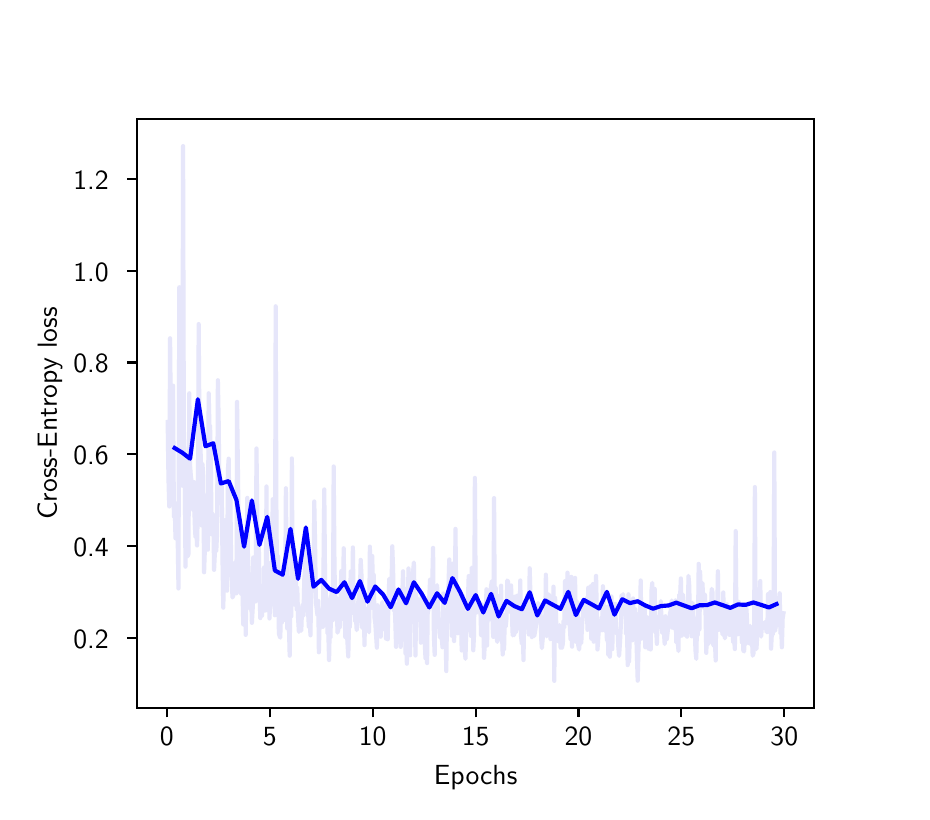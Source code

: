 \begingroup%
\makeatletter%
\begin{pgfpicture}%
\pgfpathrectangle{\pgfpointorigin}{\pgfqpoint{4.37in}{3.82in}}%
\pgfusepath{use as bounding box, clip}%
\begin{pgfscope}%
\pgfsetbuttcap%
\pgfsetmiterjoin%
\definecolor{currentfill}{rgb}{1.0,1.0,1.0}%
\pgfsetfillcolor{currentfill}%
\pgfsetlinewidth{0.0pt}%
\definecolor{currentstroke}{rgb}{1.0,1.0,1.0}%
\pgfsetstrokecolor{currentstroke}%
\pgfsetdash{}{0pt}%
\pgfpathmoveto{\pgfqpoint{0.0in}{0.0in}}%
\pgfpathlineto{\pgfqpoint{4.37in}{0.0in}}%
\pgfpathlineto{\pgfqpoint{4.37in}{3.82in}}%
\pgfpathlineto{\pgfqpoint{0.0in}{3.82in}}%
\pgfpathclose%
\pgfusepath{fill}%
\end{pgfscope}%
\begin{pgfscope}%
\pgfsetbuttcap%
\pgfsetmiterjoin%
\definecolor{currentfill}{rgb}{1.0,1.0,1.0}%
\pgfsetfillcolor{currentfill}%
\pgfsetlinewidth{0.0pt}%
\definecolor{currentstroke}{rgb}{0.0,0.0,0.0}%
\pgfsetstrokecolor{currentstroke}%
\pgfsetstrokeopacity{0.0}%
\pgfsetdash{}{0pt}%
\pgfpathmoveto{\pgfqpoint{0.546in}{0.42in}}%
\pgfpathlineto{\pgfqpoint{3.933in}{0.42in}}%
\pgfpathlineto{\pgfqpoint{3.933in}{3.362in}}%
\pgfpathlineto{\pgfqpoint{0.546in}{3.362in}}%
\pgfpathclose%
\pgfusepath{fill}%
\end{pgfscope}%
\begin{pgfscope}%
\pgfsetbuttcap%
\pgfsetroundjoin%
\definecolor{currentfill}{rgb}{0.0,0.0,0.0}%
\pgfsetfillcolor{currentfill}%
\pgfsetlinewidth{0.803pt}%
\definecolor{currentstroke}{rgb}{0.0,0.0,0.0}%
\pgfsetstrokecolor{currentstroke}%
\pgfsetdash{}{0pt}%
\pgfsys@defobject{currentmarker}{\pgfqpoint{0.0in}{-0.049in}}{\pgfqpoint{0.0in}{0.0in}}{%
\pgfpathmoveto{\pgfqpoint{0.0in}{0.0in}}%
\pgfpathlineto{\pgfqpoint{0.0in}{-0.049in}}%
\pgfusepath{stroke,fill}%
}%
\begin{pgfscope}%
\pgfsys@transformshift{0.696in}{0.42in}%
\pgfsys@useobject{currentmarker}{}%
\end{pgfscope}%
\end{pgfscope}%
\begin{pgfscope}%
\pgftext[x=0.696in,y=0.323in,,top]{\sffamily\fontsize{10.0}{12.0}\selectfont 0}%
\end{pgfscope}%
\begin{pgfscope}%
\pgfsetbuttcap%
\pgfsetroundjoin%
\definecolor{currentfill}{rgb}{0.0,0.0,0.0}%
\pgfsetfillcolor{currentfill}%
\pgfsetlinewidth{0.803pt}%
\definecolor{currentstroke}{rgb}{0.0,0.0,0.0}%
\pgfsetstrokecolor{currentstroke}%
\pgfsetdash{}{0pt}%
\pgfsys@defobject{currentmarker}{\pgfqpoint{0.0in}{-0.049in}}{\pgfqpoint{0.0in}{0.0in}}{%
\pgfpathmoveto{\pgfqpoint{0.0in}{0.0in}}%
\pgfpathlineto{\pgfqpoint{0.0in}{-0.049in}}%
\pgfusepath{stroke,fill}%
}%
\begin{pgfscope}%
\pgfsys@transformshift{1.211in}{0.42in}%
\pgfsys@useobject{currentmarker}{}%
\end{pgfscope}%
\end{pgfscope}%
\begin{pgfscope}%
\pgftext[x=1.211in,y=0.323in,,top]{\sffamily\fontsize{10.0}{12.0}\selectfont 5}%
\end{pgfscope}%
\begin{pgfscope}%
\pgfsetbuttcap%
\pgfsetroundjoin%
\definecolor{currentfill}{rgb}{0.0,0.0,0.0}%
\pgfsetfillcolor{currentfill}%
\pgfsetlinewidth{0.803pt}%
\definecolor{currentstroke}{rgb}{0.0,0.0,0.0}%
\pgfsetstrokecolor{currentstroke}%
\pgfsetdash{}{0pt}%
\pgfsys@defobject{currentmarker}{\pgfqpoint{0.0in}{-0.049in}}{\pgfqpoint{0.0in}{0.0in}}{%
\pgfpathmoveto{\pgfqpoint{0.0in}{0.0in}}%
\pgfpathlineto{\pgfqpoint{0.0in}{-0.049in}}%
\pgfusepath{stroke,fill}%
}%
\begin{pgfscope}%
\pgfsys@transformshift{1.725in}{0.42in}%
\pgfsys@useobject{currentmarker}{}%
\end{pgfscope}%
\end{pgfscope}%
\begin{pgfscope}%
\pgftext[x=1.725in,y=0.323in,,top]{\sffamily\fontsize{10.0}{12.0}\selectfont 10}%
\end{pgfscope}%
\begin{pgfscope}%
\pgfsetbuttcap%
\pgfsetroundjoin%
\definecolor{currentfill}{rgb}{0.0,0.0,0.0}%
\pgfsetfillcolor{currentfill}%
\pgfsetlinewidth{0.803pt}%
\definecolor{currentstroke}{rgb}{0.0,0.0,0.0}%
\pgfsetstrokecolor{currentstroke}%
\pgfsetdash{}{0pt}%
\pgfsys@defobject{currentmarker}{\pgfqpoint{0.0in}{-0.049in}}{\pgfqpoint{0.0in}{0.0in}}{%
\pgfpathmoveto{\pgfqpoint{0.0in}{0.0in}}%
\pgfpathlineto{\pgfqpoint{0.0in}{-0.049in}}%
\pgfusepath{stroke,fill}%
}%
\begin{pgfscope}%
\pgfsys@transformshift{2.24in}{0.42in}%
\pgfsys@useobject{currentmarker}{}%
\end{pgfscope}%
\end{pgfscope}%
\begin{pgfscope}%
\pgftext[x=2.24in,y=0.323in,,top]{\sffamily\fontsize{10.0}{12.0}\selectfont 15}%
\end{pgfscope}%
\begin{pgfscope}%
\pgfsetbuttcap%
\pgfsetroundjoin%
\definecolor{currentfill}{rgb}{0.0,0.0,0.0}%
\pgfsetfillcolor{currentfill}%
\pgfsetlinewidth{0.803pt}%
\definecolor{currentstroke}{rgb}{0.0,0.0,0.0}%
\pgfsetstrokecolor{currentstroke}%
\pgfsetdash{}{0pt}%
\pgfsys@defobject{currentmarker}{\pgfqpoint{0.0in}{-0.049in}}{\pgfqpoint{0.0in}{0.0in}}{%
\pgfpathmoveto{\pgfqpoint{0.0in}{0.0in}}%
\pgfpathlineto{\pgfqpoint{0.0in}{-0.049in}}%
\pgfusepath{stroke,fill}%
}%
\begin{pgfscope}%
\pgfsys@transformshift{2.754in}{0.42in}%
\pgfsys@useobject{currentmarker}{}%
\end{pgfscope}%
\end{pgfscope}%
\begin{pgfscope}%
\pgftext[x=2.754in,y=0.323in,,top]{\sffamily\fontsize{10.0}{12.0}\selectfont 20}%
\end{pgfscope}%
\begin{pgfscope}%
\pgfsetbuttcap%
\pgfsetroundjoin%
\definecolor{currentfill}{rgb}{0.0,0.0,0.0}%
\pgfsetfillcolor{currentfill}%
\pgfsetlinewidth{0.803pt}%
\definecolor{currentstroke}{rgb}{0.0,0.0,0.0}%
\pgfsetstrokecolor{currentstroke}%
\pgfsetdash{}{0pt}%
\pgfsys@defobject{currentmarker}{\pgfqpoint{0.0in}{-0.049in}}{\pgfqpoint{0.0in}{0.0in}}{%
\pgfpathmoveto{\pgfqpoint{0.0in}{0.0in}}%
\pgfpathlineto{\pgfqpoint{0.0in}{-0.049in}}%
\pgfusepath{stroke,fill}%
}%
\begin{pgfscope}%
\pgfsys@transformshift{3.268in}{0.42in}%
\pgfsys@useobject{currentmarker}{}%
\end{pgfscope}%
\end{pgfscope}%
\begin{pgfscope}%
\pgftext[x=3.268in,y=0.323in,,top]{\sffamily\fontsize{10.0}{12.0}\selectfont 25}%
\end{pgfscope}%
\begin{pgfscope}%
\pgfsetbuttcap%
\pgfsetroundjoin%
\definecolor{currentfill}{rgb}{0.0,0.0,0.0}%
\pgfsetfillcolor{currentfill}%
\pgfsetlinewidth{0.803pt}%
\definecolor{currentstroke}{rgb}{0.0,0.0,0.0}%
\pgfsetstrokecolor{currentstroke}%
\pgfsetdash{}{0pt}%
\pgfsys@defobject{currentmarker}{\pgfqpoint{0.0in}{-0.049in}}{\pgfqpoint{0.0in}{0.0in}}{%
\pgfpathmoveto{\pgfqpoint{0.0in}{0.0in}}%
\pgfpathlineto{\pgfqpoint{0.0in}{-0.049in}}%
\pgfusepath{stroke,fill}%
}%
\begin{pgfscope}%
\pgfsys@transformshift{3.783in}{0.42in}%
\pgfsys@useobject{currentmarker}{}%
\end{pgfscope}%
\end{pgfscope}%
\begin{pgfscope}%
\pgftext[x=3.783in,y=0.323in,,top]{\sffamily\fontsize{10.0}{12.0}\selectfont 30}%
\end{pgfscope}%
\begin{pgfscope}%
\pgftext[x=2.24in,y=0.133in,,top]{\sffamily\fontsize{10.0}{12.0}\selectfont Epochs}%
\end{pgfscope}%
\begin{pgfscope}%
\pgfsetbuttcap%
\pgfsetroundjoin%
\definecolor{currentfill}{rgb}{0.0,0.0,0.0}%
\pgfsetfillcolor{currentfill}%
\pgfsetlinewidth{0.803pt}%
\definecolor{currentstroke}{rgb}{0.0,0.0,0.0}%
\pgfsetstrokecolor{currentstroke}%
\pgfsetdash{}{0pt}%
\pgfsys@defobject{currentmarker}{\pgfqpoint{-0.049in}{0.0in}}{\pgfqpoint{0.0in}{0.0in}}{%
\pgfpathmoveto{\pgfqpoint{0.0in}{0.0in}}%
\pgfpathlineto{\pgfqpoint{-0.049in}{0.0in}}%
\pgfusepath{stroke,fill}%
}%
\begin{pgfscope}%
\pgfsys@transformshift{0.546in}{0.769in}%
\pgfsys@useobject{currentmarker}{}%
\end{pgfscope}%
\end{pgfscope}%
\begin{pgfscope}%
\pgftext[x=0.228in,y=0.717in,left,base]{\sffamily\fontsize{10.0}{12.0}\selectfont 0.2}%
\end{pgfscope}%
\begin{pgfscope}%
\pgfsetbuttcap%
\pgfsetroundjoin%
\definecolor{currentfill}{rgb}{0.0,0.0,0.0}%
\pgfsetfillcolor{currentfill}%
\pgfsetlinewidth{0.803pt}%
\definecolor{currentstroke}{rgb}{0.0,0.0,0.0}%
\pgfsetstrokecolor{currentstroke}%
\pgfsetdash{}{0pt}%
\pgfsys@defobject{currentmarker}{\pgfqpoint{-0.049in}{0.0in}}{\pgfqpoint{0.0in}{0.0in}}{%
\pgfpathmoveto{\pgfqpoint{0.0in}{0.0in}}%
\pgfpathlineto{\pgfqpoint{-0.049in}{0.0in}}%
\pgfusepath{stroke,fill}%
}%
\begin{pgfscope}%
\pgfsys@transformshift{0.546in}{1.228in}%
\pgfsys@useobject{currentmarker}{}%
\end{pgfscope}%
\end{pgfscope}%
\begin{pgfscope}%
\pgftext[x=0.228in,y=1.176in,left,base]{\sffamily\fontsize{10.0}{12.0}\selectfont 0.4}%
\end{pgfscope}%
\begin{pgfscope}%
\pgfsetbuttcap%
\pgfsetroundjoin%
\definecolor{currentfill}{rgb}{0.0,0.0,0.0}%
\pgfsetfillcolor{currentfill}%
\pgfsetlinewidth{0.803pt}%
\definecolor{currentstroke}{rgb}{0.0,0.0,0.0}%
\pgfsetstrokecolor{currentstroke}%
\pgfsetdash{}{0pt}%
\pgfsys@defobject{currentmarker}{\pgfqpoint{-0.049in}{0.0in}}{\pgfqpoint{0.0in}{0.0in}}{%
\pgfpathmoveto{\pgfqpoint{0.0in}{0.0in}}%
\pgfpathlineto{\pgfqpoint{-0.049in}{0.0in}}%
\pgfusepath{stroke,fill}%
}%
\begin{pgfscope}%
\pgfsys@transformshift{0.546in}{1.687in}%
\pgfsys@useobject{currentmarker}{}%
\end{pgfscope}%
\end{pgfscope}%
\begin{pgfscope}%
\pgftext[x=0.228in,y=1.635in,left,base]{\sffamily\fontsize{10.0}{12.0}\selectfont 0.6}%
\end{pgfscope}%
\begin{pgfscope}%
\pgfsetbuttcap%
\pgfsetroundjoin%
\definecolor{currentfill}{rgb}{0.0,0.0,0.0}%
\pgfsetfillcolor{currentfill}%
\pgfsetlinewidth{0.803pt}%
\definecolor{currentstroke}{rgb}{0.0,0.0,0.0}%
\pgfsetstrokecolor{currentstroke}%
\pgfsetdash{}{0pt}%
\pgfsys@defobject{currentmarker}{\pgfqpoint{-0.049in}{0.0in}}{\pgfqpoint{0.0in}{0.0in}}{%
\pgfpathmoveto{\pgfqpoint{0.0in}{0.0in}}%
\pgfpathlineto{\pgfqpoint{-0.049in}{0.0in}}%
\pgfusepath{stroke,fill}%
}%
\begin{pgfscope}%
\pgfsys@transformshift{0.546in}{2.146in}%
\pgfsys@useobject{currentmarker}{}%
\end{pgfscope}%
\end{pgfscope}%
\begin{pgfscope}%
\pgftext[x=0.228in,y=2.094in,left,base]{\sffamily\fontsize{10.0}{12.0}\selectfont 0.8}%
\end{pgfscope}%
\begin{pgfscope}%
\pgfsetbuttcap%
\pgfsetroundjoin%
\definecolor{currentfill}{rgb}{0.0,0.0,0.0}%
\pgfsetfillcolor{currentfill}%
\pgfsetlinewidth{0.803pt}%
\definecolor{currentstroke}{rgb}{0.0,0.0,0.0}%
\pgfsetstrokecolor{currentstroke}%
\pgfsetdash{}{0pt}%
\pgfsys@defobject{currentmarker}{\pgfqpoint{-0.049in}{0.0in}}{\pgfqpoint{0.0in}{0.0in}}{%
\pgfpathmoveto{\pgfqpoint{0.0in}{0.0in}}%
\pgfpathlineto{\pgfqpoint{-0.049in}{0.0in}}%
\pgfusepath{stroke,fill}%
}%
\begin{pgfscope}%
\pgfsys@transformshift{0.546in}{2.605in}%
\pgfsys@useobject{currentmarker}{}%
\end{pgfscope}%
\end{pgfscope}%
\begin{pgfscope}%
\pgftext[x=0.228in,y=2.553in,left,base]{\sffamily\fontsize{10.0}{12.0}\selectfont 1.0}%
\end{pgfscope}%
\begin{pgfscope}%
\pgfsetbuttcap%
\pgfsetroundjoin%
\definecolor{currentfill}{rgb}{0.0,0.0,0.0}%
\pgfsetfillcolor{currentfill}%
\pgfsetlinewidth{0.803pt}%
\definecolor{currentstroke}{rgb}{0.0,0.0,0.0}%
\pgfsetstrokecolor{currentstroke}%
\pgfsetdash{}{0pt}%
\pgfsys@defobject{currentmarker}{\pgfqpoint{-0.049in}{0.0in}}{\pgfqpoint{0.0in}{0.0in}}{%
\pgfpathmoveto{\pgfqpoint{0.0in}{0.0in}}%
\pgfpathlineto{\pgfqpoint{-0.049in}{0.0in}}%
\pgfusepath{stroke,fill}%
}%
\begin{pgfscope}%
\pgfsys@transformshift{0.546in}{3.064in}%
\pgfsys@useobject{currentmarker}{}%
\end{pgfscope}%
\end{pgfscope}%
\begin{pgfscope}%
\pgftext[x=0.228in,y=3.012in,left,base]{\sffamily\fontsize{10.0}{12.0}\selectfont 1.2}%
\end{pgfscope}%
\begin{pgfscope}%
\pgftext[x=0.173in,y=1.891in,,bottom,rotate=90.0]{\sffamily\fontsize{10.0}{12.0}\selectfont Cross-Entropy loss}%
\end{pgfscope}%
\begin{pgfscope}%
\pgfpathrectangle{\pgfqpoint{0.546in}{0.42in}}{\pgfqpoint{3.387in}{2.941in}} %
\pgfusepath{clip}%
\pgfsetrectcap%
\pgfsetroundjoin%
\pgfsetlinewidth{1.506pt}%
\definecolor{currentstroke}{rgb}{0.902,0.902,0.98}%
\pgfsetstrokecolor{currentstroke}%
\pgfsetdash{}{0pt}%
\pgfpathmoveto{\pgfqpoint{0.7in}{1.848in}}%
\pgfpathlineto{\pgfqpoint{0.704in}{1.561in}}%
\pgfpathlineto{\pgfqpoint{0.708in}{1.426in}}%
\pgfpathlineto{\pgfqpoint{0.712in}{2.267in}}%
\pgfpathlineto{\pgfqpoint{0.719in}{1.559in}}%
\pgfpathlineto{\pgfqpoint{0.723in}{1.718in}}%
\pgfpathlineto{\pgfqpoint{0.727in}{2.03in}}%
\pgfpathlineto{\pgfqpoint{0.731in}{1.376in}}%
\pgfpathlineto{\pgfqpoint{0.735in}{1.444in}}%
\pgfpathlineto{\pgfqpoint{0.739in}{1.267in}}%
\pgfpathlineto{\pgfqpoint{0.743in}{1.408in}}%
\pgfpathlineto{\pgfqpoint{0.746in}{1.282in}}%
\pgfpathlineto{\pgfqpoint{0.75in}{1.265in}}%
\pgfpathlineto{\pgfqpoint{0.754in}{1.016in}}%
\pgfpathlineto{\pgfqpoint{0.758in}{2.522in}}%
\pgfpathlineto{\pgfqpoint{0.762in}{1.891in}}%
\pgfpathlineto{\pgfqpoint{0.766in}{1.679in}}%
\pgfpathlineto{\pgfqpoint{0.77in}{1.654in}}%
\pgfpathlineto{\pgfqpoint{0.773in}{1.53in}}%
\pgfpathlineto{\pgfqpoint{0.777in}{3.228in}}%
\pgfpathlineto{\pgfqpoint{0.781in}{1.766in}}%
\pgfpathlineto{\pgfqpoint{0.785in}{1.651in}}%
\pgfpathlineto{\pgfqpoint{0.789in}{1.125in}}%
\pgfpathlineto{\pgfqpoint{0.793in}{1.476in}}%
\pgfpathlineto{\pgfqpoint{0.797in}{1.176in}}%
\pgfpathlineto{\pgfqpoint{0.801in}{1.18in}}%
\pgfpathlineto{\pgfqpoint{0.804in}{1.188in}}%
\pgfpathlineto{\pgfqpoint{0.808in}{1.992in}}%
\pgfpathlineto{\pgfqpoint{0.812in}{1.631in}}%
\pgfpathlineto{\pgfqpoint{0.816in}{1.577in}}%
\pgfpathlineto{\pgfqpoint{0.82in}{1.546in}}%
\pgfpathlineto{\pgfqpoint{0.824in}{1.543in}}%
\pgfpathlineto{\pgfqpoint{0.828in}{1.408in}}%
\pgfpathlineto{\pgfqpoint{0.831in}{1.548in}}%
\pgfpathlineto{\pgfqpoint{0.835in}{1.348in}}%
\pgfpathlineto{\pgfqpoint{0.839in}{1.272in}}%
\pgfpathlineto{\pgfqpoint{0.843in}{1.316in}}%
\pgfpathlineto{\pgfqpoint{0.847in}{1.231in}}%
\pgfpathlineto{\pgfqpoint{0.851in}{1.428in}}%
\pgfpathlineto{\pgfqpoint{0.855in}{2.338in}}%
\pgfpathlineto{\pgfqpoint{0.858in}{1.94in}}%
\pgfpathlineto{\pgfqpoint{0.862in}{1.754in}}%
\pgfpathlineto{\pgfqpoint{0.866in}{1.665in}}%
\pgfpathlineto{\pgfqpoint{0.87in}{1.331in}}%
\pgfpathlineto{\pgfqpoint{0.874in}{1.637in}}%
\pgfpathlineto{\pgfqpoint{0.878in}{1.576in}}%
\pgfpathlineto{\pgfqpoint{0.882in}{1.097in}}%
\pgfpathlineto{\pgfqpoint{0.885in}{1.184in}}%
\pgfpathlineto{\pgfqpoint{0.889in}{1.479in}}%
\pgfpathlineto{\pgfqpoint{0.893in}{1.318in}}%
\pgfpathlineto{\pgfqpoint{0.897in}{1.302in}}%
\pgfpathlineto{\pgfqpoint{0.901in}{1.21in}}%
\pgfpathlineto{\pgfqpoint{0.905in}{1.992in}}%
\pgfpathlineto{\pgfqpoint{0.909in}{1.819in}}%
\pgfpathlineto{\pgfqpoint{0.912in}{1.831in}}%
\pgfpathlineto{\pgfqpoint{0.916in}{1.615in}}%
\pgfpathlineto{\pgfqpoint{0.92in}{1.287in}}%
\pgfpathlineto{\pgfqpoint{0.924in}{1.372in}}%
\pgfpathlineto{\pgfqpoint{0.928in}{1.387in}}%
\pgfpathlineto{\pgfqpoint{0.932in}{1.109in}}%
\pgfpathlineto{\pgfqpoint{0.936in}{1.194in}}%
\pgfpathlineto{\pgfqpoint{0.939in}{1.345in}}%
\pgfpathlineto{\pgfqpoint{0.943in}{1.205in}}%
\pgfpathlineto{\pgfqpoint{0.947in}{1.29in}}%
\pgfpathlineto{\pgfqpoint{0.951in}{2.057in}}%
\pgfpathlineto{\pgfqpoint{0.955in}{1.851in}}%
\pgfpathlineto{\pgfqpoint{0.959in}{1.47in}}%
\pgfpathlineto{\pgfqpoint{0.963in}{1.44in}}%
\pgfpathlineto{\pgfqpoint{0.966in}{1.525in}}%
\pgfpathlineto{\pgfqpoint{0.97in}{1.529in}}%
\pgfpathlineto{\pgfqpoint{0.974in}{1.166in}}%
\pgfpathlineto{\pgfqpoint{0.978in}{0.92in}}%
\pgfpathlineto{\pgfqpoint{0.982in}{1.098in}}%
\pgfpathlineto{\pgfqpoint{0.986in}{1.357in}}%
\pgfpathlineto{\pgfqpoint{0.99in}{1.212in}}%
\pgfpathlineto{\pgfqpoint{0.993in}{1.139in}}%
\pgfpathlineto{\pgfqpoint{0.997in}{1.005in}}%
\pgfpathlineto{\pgfqpoint{1.001in}{1.606in}}%
\pgfpathlineto{\pgfqpoint{1.005in}{1.665in}}%
\pgfpathlineto{\pgfqpoint{1.009in}{1.345in}}%
\pgfpathlineto{\pgfqpoint{1.013in}{1.526in}}%
\pgfpathlineto{\pgfqpoint{1.017in}{1.158in}}%
\pgfpathlineto{\pgfqpoint{1.024in}{0.971in}}%
\pgfpathlineto{\pgfqpoint{1.028in}{0.981in}}%
\pgfpathlineto{\pgfqpoint{1.032in}{1.112in}}%
\pgfpathlineto{\pgfqpoint{1.036in}{1.146in}}%
\pgfpathlineto{\pgfqpoint{1.04in}{1.089in}}%
\pgfpathlineto{\pgfqpoint{1.044in}{0.992in}}%
\pgfpathlineto{\pgfqpoint{1.047in}{1.949in}}%
\pgfpathlineto{\pgfqpoint{1.055in}{1.304in}}%
\pgfpathlineto{\pgfqpoint{1.067in}{0.99in}}%
\pgfpathlineto{\pgfqpoint{1.071in}{1.269in}}%
\pgfpathlineto{\pgfqpoint{1.074in}{1.001in}}%
\pgfpathlineto{\pgfqpoint{1.078in}{0.836in}}%
\pgfpathlineto{\pgfqpoint{1.082in}{1.068in}}%
\pgfpathlineto{\pgfqpoint{1.086in}{1.215in}}%
\pgfpathlineto{\pgfqpoint{1.09in}{0.784in}}%
\pgfpathlineto{\pgfqpoint{1.094in}{1.034in}}%
\pgfpathlineto{\pgfqpoint{1.098in}{1.469in}}%
\pgfpathlineto{\pgfqpoint{1.101in}{1.193in}}%
\pgfpathlineto{\pgfqpoint{1.105in}{1.095in}}%
\pgfpathlineto{\pgfqpoint{1.109in}{1.073in}}%
\pgfpathlineto{\pgfqpoint{1.113in}{0.915in}}%
\pgfpathlineto{\pgfqpoint{1.117in}{0.992in}}%
\pgfpathlineto{\pgfqpoint{1.121in}{0.844in}}%
\pgfpathlineto{\pgfqpoint{1.125in}{0.914in}}%
\pgfpathlineto{\pgfqpoint{1.128in}{1.171in}}%
\pgfpathlineto{\pgfqpoint{1.132in}{1.053in}}%
\pgfpathlineto{\pgfqpoint{1.136in}{1.019in}}%
\pgfpathlineto{\pgfqpoint{1.14in}{0.951in}}%
\pgfpathlineto{\pgfqpoint{1.144in}{1.716in}}%
\pgfpathlineto{\pgfqpoint{1.152in}{1.071in}}%
\pgfpathlineto{\pgfqpoint{1.155in}{1.273in}}%
\pgfpathlineto{\pgfqpoint{1.159in}{1.019in}}%
\pgfpathlineto{\pgfqpoint{1.163in}{0.868in}}%
\pgfpathlineto{\pgfqpoint{1.167in}{1.022in}}%
\pgfpathlineto{\pgfqpoint{1.171in}{0.877in}}%
\pgfpathlineto{\pgfqpoint{1.175in}{0.925in}}%
\pgfpathlineto{\pgfqpoint{1.179in}{0.901in}}%
\pgfpathlineto{\pgfqpoint{1.182in}{1.121in}}%
\pgfpathlineto{\pgfqpoint{1.186in}{1.034in}}%
\pgfpathlineto{\pgfqpoint{1.19in}{0.906in}}%
\pgfpathlineto{\pgfqpoint{1.194in}{1.526in}}%
\pgfpathlineto{\pgfqpoint{1.198in}{0.956in}}%
\pgfpathlineto{\pgfqpoint{1.202in}{0.944in}}%
\pgfpathlineto{\pgfqpoint{1.206in}{1.143in}}%
\pgfpathlineto{\pgfqpoint{1.209in}{0.866in}}%
\pgfpathlineto{\pgfqpoint{1.213in}{0.957in}}%
\pgfpathlineto{\pgfqpoint{1.217in}{0.937in}}%
\pgfpathlineto{\pgfqpoint{1.221in}{0.935in}}%
\pgfpathlineto{\pgfqpoint{1.225in}{1.462in}}%
\pgfpathlineto{\pgfqpoint{1.229in}{1.034in}}%
\pgfpathlineto{\pgfqpoint{1.233in}{1.073in}}%
\pgfpathlineto{\pgfqpoint{1.236in}{0.882in}}%
\pgfpathlineto{\pgfqpoint{1.24in}{2.427in}}%
\pgfpathlineto{\pgfqpoint{1.244in}{1.322in}}%
\pgfpathlineto{\pgfqpoint{1.248in}{1.059in}}%
\pgfpathlineto{\pgfqpoint{1.252in}{1.176in}}%
\pgfpathlineto{\pgfqpoint{1.256in}{0.792in}}%
\pgfpathlineto{\pgfqpoint{1.26in}{0.777in}}%
\pgfpathlineto{\pgfqpoint{1.263in}{0.77in}}%
\pgfpathlineto{\pgfqpoint{1.267in}{0.928in}}%
\pgfpathlineto{\pgfqpoint{1.271in}{0.846in}}%
\pgfpathlineto{\pgfqpoint{1.275in}{1.071in}}%
\pgfpathlineto{\pgfqpoint{1.279in}{0.99in}}%
\pgfpathlineto{\pgfqpoint{1.283in}{0.969in}}%
\pgfpathlineto{\pgfqpoint{1.287in}{0.858in}}%
\pgfpathlineto{\pgfqpoint{1.291in}{1.517in}}%
\pgfpathlineto{\pgfqpoint{1.298in}{0.816in}}%
\pgfpathlineto{\pgfqpoint{1.302in}{1.07in}}%
\pgfpathlineto{\pgfqpoint{1.306in}{0.838in}}%
\pgfpathlineto{\pgfqpoint{1.31in}{0.68in}}%
\pgfpathlineto{\pgfqpoint{1.314in}{1.07in}}%
\pgfpathlineto{\pgfqpoint{1.318in}{0.877in}}%
\pgfpathlineto{\pgfqpoint{1.321in}{1.666in}}%
\pgfpathlineto{\pgfqpoint{1.325in}{0.946in}}%
\pgfpathlineto{\pgfqpoint{1.329in}{1.083in}}%
\pgfpathlineto{\pgfqpoint{1.333in}{0.936in}}%
\pgfpathlineto{\pgfqpoint{1.337in}{1.105in}}%
\pgfpathlineto{\pgfqpoint{1.341in}{1.086in}}%
\pgfpathlineto{\pgfqpoint{1.345in}{0.911in}}%
\pgfpathlineto{\pgfqpoint{1.348in}{1.019in}}%
\pgfpathlineto{\pgfqpoint{1.352in}{0.868in}}%
\pgfpathlineto{\pgfqpoint{1.356in}{0.799in}}%
\pgfpathlineto{\pgfqpoint{1.36in}{0.823in}}%
\pgfpathlineto{\pgfqpoint{1.364in}{0.871in}}%
\pgfpathlineto{\pgfqpoint{1.368in}{0.805in}}%
\pgfpathlineto{\pgfqpoint{1.372in}{0.918in}}%
\pgfpathlineto{\pgfqpoint{1.375in}{0.936in}}%
\pgfpathlineto{\pgfqpoint{1.379in}{0.879in}}%
\pgfpathlineto{\pgfqpoint{1.383in}{1.061in}}%
\pgfpathlineto{\pgfqpoint{1.387in}{1.116in}}%
\pgfpathlineto{\pgfqpoint{1.391in}{1.217in}}%
\pgfpathlineto{\pgfqpoint{1.395in}{1.282in}}%
\pgfpathlineto{\pgfqpoint{1.399in}{0.954in}}%
\pgfpathlineto{\pgfqpoint{1.406in}{0.822in}}%
\pgfpathlineto{\pgfqpoint{1.41in}{0.858in}}%
\pgfpathlineto{\pgfqpoint{1.414in}{0.782in}}%
\pgfpathlineto{\pgfqpoint{1.418in}{1.046in}}%
\pgfpathlineto{\pgfqpoint{1.422in}{1.093in}}%
\pgfpathlineto{\pgfqpoint{1.426in}{1.094in}}%
\pgfpathlineto{\pgfqpoint{1.429in}{1.006in}}%
\pgfpathlineto{\pgfqpoint{1.433in}{1.451in}}%
\pgfpathlineto{\pgfqpoint{1.437in}{1.245in}}%
\pgfpathlineto{\pgfqpoint{1.441in}{0.95in}}%
\pgfpathlineto{\pgfqpoint{1.449in}{0.882in}}%
\pgfpathlineto{\pgfqpoint{1.453in}{0.954in}}%
\pgfpathlineto{\pgfqpoint{1.456in}{0.697in}}%
\pgfpathlineto{\pgfqpoint{1.46in}{0.865in}}%
\pgfpathlineto{\pgfqpoint{1.464in}{0.895in}}%
\pgfpathlineto{\pgfqpoint{1.468in}{0.907in}}%
\pgfpathlineto{\pgfqpoint{1.472in}{0.903in}}%
\pgfpathlineto{\pgfqpoint{1.476in}{0.824in}}%
\pgfpathlineto{\pgfqpoint{1.483in}{1.511in}}%
\pgfpathlineto{\pgfqpoint{1.487in}{1.046in}}%
\pgfpathlineto{\pgfqpoint{1.491in}{0.984in}}%
\pgfpathlineto{\pgfqpoint{1.495in}{0.967in}}%
\pgfpathlineto{\pgfqpoint{1.499in}{0.791in}}%
\pgfpathlineto{\pgfqpoint{1.503in}{0.801in}}%
\pgfpathlineto{\pgfqpoint{1.507in}{0.658in}}%
\pgfpathlineto{\pgfqpoint{1.51in}{0.807in}}%
\pgfpathlineto{\pgfqpoint{1.514in}{0.769in}}%
\pgfpathlineto{\pgfqpoint{1.518in}{0.979in}}%
\pgfpathlineto{\pgfqpoint{1.522in}{1.019in}}%
\pgfpathlineto{\pgfqpoint{1.526in}{0.858in}}%
\pgfpathlineto{\pgfqpoint{1.53in}{1.626in}}%
\pgfpathlineto{\pgfqpoint{1.534in}{1.136in}}%
\pgfpathlineto{\pgfqpoint{1.537in}{0.965in}}%
\pgfpathlineto{\pgfqpoint{1.541in}{0.957in}}%
\pgfpathlineto{\pgfqpoint{1.545in}{0.969in}}%
\pgfpathlineto{\pgfqpoint{1.549in}{0.795in}}%
\pgfpathlineto{\pgfqpoint{1.553in}{0.81in}}%
\pgfpathlineto{\pgfqpoint{1.557in}{0.897in}}%
\pgfpathlineto{\pgfqpoint{1.561in}{0.823in}}%
\pgfpathlineto{\pgfqpoint{1.568in}{1.103in}}%
\pgfpathlineto{\pgfqpoint{1.572in}{0.962in}}%
\pgfpathlineto{\pgfqpoint{1.576in}{0.864in}}%
\pgfpathlineto{\pgfqpoint{1.58in}{1.217in}}%
\pgfpathlineto{\pgfqpoint{1.584in}{0.948in}}%
\pgfpathlineto{\pgfqpoint{1.588in}{0.773in}}%
\pgfpathlineto{\pgfqpoint{1.591in}{1.009in}}%
\pgfpathlineto{\pgfqpoint{1.595in}{0.814in}}%
\pgfpathlineto{\pgfqpoint{1.603in}{0.676in}}%
\pgfpathlineto{\pgfqpoint{1.607in}{0.85in}}%
\pgfpathlineto{\pgfqpoint{1.611in}{0.822in}}%
\pgfpathlineto{\pgfqpoint{1.615in}{1.101in}}%
\pgfpathlineto{\pgfqpoint{1.618in}{1.015in}}%
\pgfpathlineto{\pgfqpoint{1.622in}{0.894in}}%
\pgfpathlineto{\pgfqpoint{1.626in}{1.221in}}%
\pgfpathlineto{\pgfqpoint{1.63in}{0.913in}}%
\pgfpathlineto{\pgfqpoint{1.634in}{0.937in}}%
\pgfpathlineto{\pgfqpoint{1.638in}{0.851in}}%
\pgfpathlineto{\pgfqpoint{1.642in}{0.859in}}%
\pgfpathlineto{\pgfqpoint{1.645in}{0.808in}}%
\pgfpathlineto{\pgfqpoint{1.649in}{0.847in}}%
\pgfpathlineto{\pgfqpoint{1.653in}{0.949in}}%
\pgfpathlineto{\pgfqpoint{1.657in}{0.987in}}%
\pgfpathlineto{\pgfqpoint{1.661in}{0.985in}}%
\pgfpathlineto{\pgfqpoint{1.665in}{1.159in}}%
\pgfpathlineto{\pgfqpoint{1.669in}{1.083in}}%
\pgfpathlineto{\pgfqpoint{1.672in}{0.819in}}%
\pgfpathlineto{\pgfqpoint{1.676in}{0.852in}}%
\pgfpathlineto{\pgfqpoint{1.68in}{0.944in}}%
\pgfpathlineto{\pgfqpoint{1.684in}{0.733in}}%
\pgfpathlineto{\pgfqpoint{1.688in}{0.92in}}%
\pgfpathlineto{\pgfqpoint{1.696in}{0.814in}}%
\pgfpathlineto{\pgfqpoint{1.699in}{0.908in}}%
\pgfpathlineto{\pgfqpoint{1.703in}{0.832in}}%
\pgfpathlineto{\pgfqpoint{1.707in}{0.797in}}%
\pgfpathlineto{\pgfqpoint{1.711in}{1.225in}}%
\pgfpathlineto{\pgfqpoint{1.715in}{0.918in}}%
\pgfpathlineto{\pgfqpoint{1.723in}{1.178in}}%
\pgfpathlineto{\pgfqpoint{1.726in}{0.994in}}%
\pgfpathlineto{\pgfqpoint{1.73in}{1.085in}}%
\pgfpathlineto{\pgfqpoint{1.734in}{0.871in}}%
\pgfpathlineto{\pgfqpoint{1.738in}{0.844in}}%
\pgfpathlineto{\pgfqpoint{1.746in}{0.72in}}%
\pgfpathlineto{\pgfqpoint{1.75in}{0.932in}}%
\pgfpathlineto{\pgfqpoint{1.753in}{0.849in}}%
\pgfpathlineto{\pgfqpoint{1.757in}{0.901in}}%
\pgfpathlineto{\pgfqpoint{1.761in}{0.909in}}%
\pgfpathlineto{\pgfqpoint{1.765in}{0.775in}}%
\pgfpathlineto{\pgfqpoint{1.769in}{0.885in}}%
\pgfpathlineto{\pgfqpoint{1.773in}{0.948in}}%
\pgfpathlineto{\pgfqpoint{1.777in}{0.866in}}%
\pgfpathlineto{\pgfqpoint{1.78in}{0.918in}}%
\pgfpathlineto{\pgfqpoint{1.784in}{0.811in}}%
\pgfpathlineto{\pgfqpoint{1.788in}{0.913in}}%
\pgfpathlineto{\pgfqpoint{1.792in}{0.765in}}%
\pgfpathlineto{\pgfqpoint{1.796in}{0.936in}}%
\pgfpathlineto{\pgfqpoint{1.8in}{0.762in}}%
\pgfpathlineto{\pgfqpoint{1.804in}{0.958in}}%
\pgfpathlineto{\pgfqpoint{1.808in}{1.064in}}%
\pgfpathlineto{\pgfqpoint{1.811in}{1.054in}}%
\pgfpathlineto{\pgfqpoint{1.815in}{0.944in}}%
\pgfpathlineto{\pgfqpoint{1.819in}{1.025in}}%
\pgfpathlineto{\pgfqpoint{1.823in}{1.227in}}%
\pgfpathlineto{\pgfqpoint{1.827in}{1.114in}}%
\pgfpathlineto{\pgfqpoint{1.831in}{0.904in}}%
\pgfpathlineto{\pgfqpoint{1.835in}{0.943in}}%
\pgfpathlineto{\pgfqpoint{1.838in}{0.854in}}%
\pgfpathlineto{\pgfqpoint{1.842in}{0.724in}}%
\pgfpathlineto{\pgfqpoint{1.846in}{0.846in}}%
\pgfpathlineto{\pgfqpoint{1.85in}{0.792in}}%
\pgfpathlineto{\pgfqpoint{1.854in}{0.821in}}%
\pgfpathlineto{\pgfqpoint{1.858in}{0.977in}}%
\pgfpathlineto{\pgfqpoint{1.862in}{0.905in}}%
\pgfpathlineto{\pgfqpoint{1.865in}{0.724in}}%
\pgfpathlineto{\pgfqpoint{1.869in}{0.963in}}%
\pgfpathlineto{\pgfqpoint{1.873in}{0.985in}}%
\pgfpathlineto{\pgfqpoint{1.877in}{1.102in}}%
\pgfpathlineto{\pgfqpoint{1.881in}{0.828in}}%
\pgfpathlineto{\pgfqpoint{1.885in}{1.015in}}%
\pgfpathlineto{\pgfqpoint{1.889in}{0.691in}}%
\pgfpathlineto{\pgfqpoint{1.892in}{0.763in}}%
\pgfpathlineto{\pgfqpoint{1.896in}{0.64in}}%
\pgfpathlineto{\pgfqpoint{1.904in}{1.116in}}%
\pgfpathlineto{\pgfqpoint{1.912in}{0.682in}}%
\pgfpathlineto{\pgfqpoint{1.916in}{1.054in}}%
\pgfpathlineto{\pgfqpoint{1.919in}{1.048in}}%
\pgfpathlineto{\pgfqpoint{1.923in}{0.972in}}%
\pgfpathlineto{\pgfqpoint{1.927in}{1.1in}}%
\pgfpathlineto{\pgfqpoint{1.931in}{1.146in}}%
\pgfpathlineto{\pgfqpoint{1.939in}{0.681in}}%
\pgfpathlineto{\pgfqpoint{1.943in}{0.988in}}%
\pgfpathlineto{\pgfqpoint{1.946in}{0.862in}}%
\pgfpathlineto{\pgfqpoint{1.95in}{0.93in}}%
\pgfpathlineto{\pgfqpoint{1.954in}{0.962in}}%
\pgfpathlineto{\pgfqpoint{1.958in}{0.859in}}%
\pgfpathlineto{\pgfqpoint{1.962in}{0.951in}}%
\pgfpathlineto{\pgfqpoint{1.966in}{0.745in}}%
\pgfpathlineto{\pgfqpoint{1.97in}{0.995in}}%
\pgfpathlineto{\pgfqpoint{1.973in}{0.975in}}%
\pgfpathlineto{\pgfqpoint{1.977in}{0.817in}}%
\pgfpathlineto{\pgfqpoint{1.981in}{0.97in}}%
\pgfpathlineto{\pgfqpoint{1.985in}{0.755in}}%
\pgfpathlineto{\pgfqpoint{1.989in}{0.667in}}%
\pgfpathlineto{\pgfqpoint{1.993in}{0.82in}}%
\pgfpathlineto{\pgfqpoint{1.997in}{0.643in}}%
\pgfpathlineto{\pgfqpoint{2.0in}{0.894in}}%
\pgfpathlineto{\pgfqpoint{2.004in}{0.91in}}%
\pgfpathlineto{\pgfqpoint{2.008in}{0.974in}}%
\pgfpathlineto{\pgfqpoint{2.012in}{1.06in}}%
\pgfpathlineto{\pgfqpoint{2.016in}{0.944in}}%
\pgfpathlineto{\pgfqpoint{2.02in}{0.924in}}%
\pgfpathlineto{\pgfqpoint{2.027in}{1.219in}}%
\pgfpathlineto{\pgfqpoint{2.031in}{0.779in}}%
\pgfpathlineto{\pgfqpoint{2.035in}{0.684in}}%
\pgfpathlineto{\pgfqpoint{2.039in}{1.014in}}%
\pgfpathlineto{\pgfqpoint{2.043in}{0.953in}}%
\pgfpathlineto{\pgfqpoint{2.047in}{1.033in}}%
\pgfpathlineto{\pgfqpoint{2.054in}{0.862in}}%
\pgfpathlineto{\pgfqpoint{2.058in}{0.841in}}%
\pgfpathlineto{\pgfqpoint{2.062in}{0.77in}}%
\pgfpathlineto{\pgfqpoint{2.066in}{0.795in}}%
\pgfpathlineto{\pgfqpoint{2.07in}{0.78in}}%
\pgfpathlineto{\pgfqpoint{2.074in}{0.722in}}%
\pgfpathlineto{\pgfqpoint{2.078in}{0.991in}}%
\pgfpathlineto{\pgfqpoint{2.081in}{0.847in}}%
\pgfpathlineto{\pgfqpoint{2.085in}{0.765in}}%
\pgfpathlineto{\pgfqpoint{2.089in}{0.825in}}%
\pgfpathlineto{\pgfqpoint{2.093in}{0.603in}}%
\pgfpathlineto{\pgfqpoint{2.097in}{0.91in}}%
\pgfpathlineto{\pgfqpoint{2.101in}{0.85in}}%
\pgfpathlineto{\pgfqpoint{2.105in}{1.065in}}%
\pgfpathlineto{\pgfqpoint{2.108in}{1.161in}}%
\pgfpathlineto{\pgfqpoint{2.112in}{0.951in}}%
\pgfpathlineto{\pgfqpoint{2.116in}{1.033in}}%
\pgfpathlineto{\pgfqpoint{2.12in}{0.78in}}%
\pgfpathlineto{\pgfqpoint{2.124in}{1.14in}}%
\pgfpathlineto{\pgfqpoint{2.128in}{0.863in}}%
\pgfpathlineto{\pgfqpoint{2.132in}{0.753in}}%
\pgfpathlineto{\pgfqpoint{2.135in}{0.856in}}%
\pgfpathlineto{\pgfqpoint{2.139in}{1.314in}}%
\pgfpathlineto{\pgfqpoint{2.143in}{0.93in}}%
\pgfpathlineto{\pgfqpoint{2.147in}{0.947in}}%
\pgfpathlineto{\pgfqpoint{2.151in}{0.792in}}%
\pgfpathlineto{\pgfqpoint{2.155in}{0.981in}}%
\pgfpathlineto{\pgfqpoint{2.162in}{0.873in}}%
\pgfpathlineto{\pgfqpoint{2.166in}{0.908in}}%
\pgfpathlineto{\pgfqpoint{2.17in}{0.706in}}%
\pgfpathlineto{\pgfqpoint{2.174in}{0.981in}}%
\pgfpathlineto{\pgfqpoint{2.178in}{0.837in}}%
\pgfpathlineto{\pgfqpoint{2.182in}{0.803in}}%
\pgfpathlineto{\pgfqpoint{2.186in}{0.704in}}%
\pgfpathlineto{\pgfqpoint{2.189in}{0.664in}}%
\pgfpathlineto{\pgfqpoint{2.193in}{0.822in}}%
\pgfpathlineto{\pgfqpoint{2.197in}{0.825in}}%
\pgfpathlineto{\pgfqpoint{2.205in}{1.078in}}%
\pgfpathlineto{\pgfqpoint{2.209in}{0.862in}}%
\pgfpathlineto{\pgfqpoint{2.213in}{0.938in}}%
\pgfpathlineto{\pgfqpoint{2.216in}{0.779in}}%
\pgfpathlineto{\pgfqpoint{2.22in}{1.12in}}%
\pgfpathlineto{\pgfqpoint{2.224in}{1.097in}}%
\pgfpathlineto{\pgfqpoint{2.228in}{0.707in}}%
\pgfpathlineto{\pgfqpoint{2.232in}{0.79in}}%
\pgfpathlineto{\pgfqpoint{2.236in}{1.569in}}%
\pgfpathlineto{\pgfqpoint{2.24in}{0.987in}}%
\pgfpathlineto{\pgfqpoint{2.243in}{0.963in}}%
\pgfpathlineto{\pgfqpoint{2.247in}{0.896in}}%
\pgfpathlineto{\pgfqpoint{2.255in}{0.946in}}%
\pgfpathlineto{\pgfqpoint{2.263in}{0.942in}}%
\pgfpathlineto{\pgfqpoint{2.267in}{0.783in}}%
\pgfpathlineto{\pgfqpoint{2.27in}{0.939in}}%
\pgfpathlineto{\pgfqpoint{2.274in}{0.895in}}%
\pgfpathlineto{\pgfqpoint{2.278in}{0.832in}}%
\pgfpathlineto{\pgfqpoint{2.282in}{0.669in}}%
\pgfpathlineto{\pgfqpoint{2.286in}{0.754in}}%
\pgfpathlineto{\pgfqpoint{2.294in}{1.012in}}%
\pgfpathlineto{\pgfqpoint{2.297in}{0.731in}}%
\pgfpathlineto{\pgfqpoint{2.301in}{1.007in}}%
\pgfpathlineto{\pgfqpoint{2.309in}{0.862in}}%
\pgfpathlineto{\pgfqpoint{2.313in}{0.984in}}%
\pgfpathlineto{\pgfqpoint{2.317in}{1.03in}}%
\pgfpathlineto{\pgfqpoint{2.321in}{1.053in}}%
\pgfpathlineto{\pgfqpoint{2.325in}{0.823in}}%
\pgfpathlineto{\pgfqpoint{2.328in}{0.774in}}%
\pgfpathlineto{\pgfqpoint{2.332in}{1.468in}}%
\pgfpathlineto{\pgfqpoint{2.336in}{0.796in}}%
\pgfpathlineto{\pgfqpoint{2.34in}{1.019in}}%
\pgfpathlineto{\pgfqpoint{2.344in}{0.777in}}%
\pgfpathlineto{\pgfqpoint{2.348in}{0.749in}}%
\pgfpathlineto{\pgfqpoint{2.352in}{0.978in}}%
\pgfpathlineto{\pgfqpoint{2.355in}{0.833in}}%
\pgfpathlineto{\pgfqpoint{2.359in}{0.762in}}%
\pgfpathlineto{\pgfqpoint{2.363in}{0.874in}}%
\pgfpathlineto{\pgfqpoint{2.367in}{1.03in}}%
\pgfpathlineto{\pgfqpoint{2.371in}{0.81in}}%
\pgfpathlineto{\pgfqpoint{2.375in}{0.686in}}%
\pgfpathlineto{\pgfqpoint{2.379in}{0.868in}}%
\pgfpathlineto{\pgfqpoint{2.382in}{0.713in}}%
\pgfpathlineto{\pgfqpoint{2.386in}{0.885in}}%
\pgfpathlineto{\pgfqpoint{2.39in}{0.825in}}%
\pgfpathlineto{\pgfqpoint{2.394in}{0.864in}}%
\pgfpathlineto{\pgfqpoint{2.398in}{1.056in}}%
\pgfpathlineto{\pgfqpoint{2.402in}{1.049in}}%
\pgfpathlineto{\pgfqpoint{2.406in}{0.949in}}%
\pgfpathlineto{\pgfqpoint{2.409in}{0.991in}}%
\pgfpathlineto{\pgfqpoint{2.413in}{0.899in}}%
\pgfpathlineto{\pgfqpoint{2.417in}{1.031in}}%
\pgfpathlineto{\pgfqpoint{2.421in}{0.884in}}%
\pgfpathlineto{\pgfqpoint{2.425in}{0.781in}}%
\pgfpathlineto{\pgfqpoint{2.429in}{0.808in}}%
\pgfpathlineto{\pgfqpoint{2.433in}{0.783in}}%
\pgfpathlineto{\pgfqpoint{2.436in}{0.975in}}%
\pgfpathlineto{\pgfqpoint{2.44in}{0.796in}}%
\pgfpathlineto{\pgfqpoint{2.444in}{0.811in}}%
\pgfpathlineto{\pgfqpoint{2.448in}{0.98in}}%
\pgfpathlineto{\pgfqpoint{2.452in}{0.838in}}%
\pgfpathlineto{\pgfqpoint{2.456in}{0.933in}}%
\pgfpathlineto{\pgfqpoint{2.46in}{0.893in}}%
\pgfpathlineto{\pgfqpoint{2.463in}{1.056in}}%
\pgfpathlineto{\pgfqpoint{2.467in}{0.774in}}%
\pgfpathlineto{\pgfqpoint{2.471in}{0.739in}}%
\pgfpathlineto{\pgfqpoint{2.475in}{0.817in}}%
\pgfpathlineto{\pgfqpoint{2.479in}{0.658in}}%
\pgfpathlineto{\pgfqpoint{2.483in}{0.898in}}%
\pgfpathlineto{\pgfqpoint{2.487in}{0.921in}}%
\pgfpathlineto{\pgfqpoint{2.49in}{0.829in}}%
\pgfpathlineto{\pgfqpoint{2.494in}{0.866in}}%
\pgfpathlineto{\pgfqpoint{2.498in}{0.982in}}%
\pgfpathlineto{\pgfqpoint{2.502in}{0.852in}}%
\pgfpathlineto{\pgfqpoint{2.506in}{0.786in}}%
\pgfpathlineto{\pgfqpoint{2.51in}{1.117in}}%
\pgfpathlineto{\pgfqpoint{2.514in}{0.975in}}%
\pgfpathlineto{\pgfqpoint{2.517in}{0.992in}}%
\pgfpathlineto{\pgfqpoint{2.521in}{0.773in}}%
\pgfpathlineto{\pgfqpoint{2.525in}{0.884in}}%
\pgfpathlineto{\pgfqpoint{2.529in}{0.885in}}%
\pgfpathlineto{\pgfqpoint{2.533in}{0.778in}}%
\pgfpathlineto{\pgfqpoint{2.544in}{0.844in}}%
\pgfpathlineto{\pgfqpoint{2.548in}{0.904in}}%
\pgfpathlineto{\pgfqpoint{2.552in}{0.943in}}%
\pgfpathlineto{\pgfqpoint{2.556in}{0.927in}}%
\pgfpathlineto{\pgfqpoint{2.56in}{0.848in}}%
\pgfpathlineto{\pgfqpoint{2.564in}{0.92in}}%
\pgfpathlineto{\pgfqpoint{2.568in}{0.756in}}%
\pgfpathlineto{\pgfqpoint{2.571in}{0.718in}}%
\pgfpathlineto{\pgfqpoint{2.575in}{0.763in}}%
\pgfpathlineto{\pgfqpoint{2.579in}{0.855in}}%
\pgfpathlineto{\pgfqpoint{2.583in}{0.846in}}%
\pgfpathlineto{\pgfqpoint{2.587in}{0.793in}}%
\pgfpathlineto{\pgfqpoint{2.591in}{1.085in}}%
\pgfpathlineto{\pgfqpoint{2.595in}{0.777in}}%
\pgfpathlineto{\pgfqpoint{2.598in}{0.793in}}%
\pgfpathlineto{\pgfqpoint{2.606in}{0.987in}}%
\pgfpathlineto{\pgfqpoint{2.61in}{0.903in}}%
\pgfpathlineto{\pgfqpoint{2.614in}{0.762in}}%
\pgfpathlineto{\pgfqpoint{2.618in}{0.767in}}%
\pgfpathlineto{\pgfqpoint{2.622in}{0.808in}}%
\pgfpathlineto{\pgfqpoint{2.625in}{0.811in}}%
\pgfpathlineto{\pgfqpoint{2.629in}{1.025in}}%
\pgfpathlineto{\pgfqpoint{2.633in}{0.554in}}%
\pgfpathlineto{\pgfqpoint{2.637in}{0.969in}}%
\pgfpathlineto{\pgfqpoint{2.641in}{0.901in}}%
\pgfpathlineto{\pgfqpoint{2.645in}{0.77in}}%
\pgfpathlineto{\pgfqpoint{2.649in}{0.753in}}%
\pgfpathlineto{\pgfqpoint{2.652in}{0.799in}}%
\pgfpathlineto{\pgfqpoint{2.656in}{0.755in}}%
\pgfpathlineto{\pgfqpoint{2.66in}{0.833in}}%
\pgfpathlineto{\pgfqpoint{2.664in}{0.721in}}%
\pgfpathlineto{\pgfqpoint{2.668in}{0.718in}}%
\pgfpathlineto{\pgfqpoint{2.672in}{0.721in}}%
\pgfpathlineto{\pgfqpoint{2.676in}{0.742in}}%
\pgfpathlineto{\pgfqpoint{2.679in}{0.854in}}%
\pgfpathlineto{\pgfqpoint{2.683in}{0.82in}}%
\pgfpathlineto{\pgfqpoint{2.687in}{1.053in}}%
\pgfpathlineto{\pgfqpoint{2.691in}{0.902in}}%
\pgfpathlineto{\pgfqpoint{2.695in}{0.908in}}%
\pgfpathlineto{\pgfqpoint{2.699in}{1.095in}}%
\pgfpathlineto{\pgfqpoint{2.703in}{0.841in}}%
\pgfpathlineto{\pgfqpoint{2.706in}{0.896in}}%
\pgfpathlineto{\pgfqpoint{2.71in}{0.842in}}%
\pgfpathlineto{\pgfqpoint{2.714in}{0.763in}}%
\pgfpathlineto{\pgfqpoint{2.718in}{1.074in}}%
\pgfpathlineto{\pgfqpoint{2.722in}{0.725in}}%
\pgfpathlineto{\pgfqpoint{2.726in}{0.967in}}%
\pgfpathlineto{\pgfqpoint{2.73in}{0.979in}}%
\pgfpathlineto{\pgfqpoint{2.733in}{0.982in}}%
\pgfpathlineto{\pgfqpoint{2.737in}{1.069in}}%
\pgfpathlineto{\pgfqpoint{2.741in}{0.75in}}%
\pgfpathlineto{\pgfqpoint{2.745in}{0.899in}}%
\pgfpathlineto{\pgfqpoint{2.749in}{0.95in}}%
\pgfpathlineto{\pgfqpoint{2.753in}{0.731in}}%
\pgfpathlineto{\pgfqpoint{2.757in}{0.711in}}%
\pgfpathlineto{\pgfqpoint{2.76in}{0.745in}}%
\pgfpathlineto{\pgfqpoint{2.764in}{0.861in}}%
\pgfpathlineto{\pgfqpoint{2.768in}{0.745in}}%
\pgfpathlineto{\pgfqpoint{2.772in}{0.834in}}%
\pgfpathlineto{\pgfqpoint{2.78in}{0.929in}}%
\pgfpathlineto{\pgfqpoint{2.784in}{0.951in}}%
\pgfpathlineto{\pgfqpoint{2.787in}{0.938in}}%
\pgfpathlineto{\pgfqpoint{2.791in}{0.889in}}%
\pgfpathlineto{\pgfqpoint{2.795in}{0.968in}}%
\pgfpathlineto{\pgfqpoint{2.799in}{0.809in}}%
\pgfpathlineto{\pgfqpoint{2.803in}{1.02in}}%
\pgfpathlineto{\pgfqpoint{2.807in}{0.911in}}%
\pgfpathlineto{\pgfqpoint{2.811in}{0.836in}}%
\pgfpathlineto{\pgfqpoint{2.815in}{1.027in}}%
\pgfpathlineto{\pgfqpoint{2.818in}{0.765in}}%
\pgfpathlineto{\pgfqpoint{2.822in}{0.971in}}%
\pgfpathlineto{\pgfqpoint{2.826in}{1.038in}}%
\pgfpathlineto{\pgfqpoint{2.83in}{0.75in}}%
\pgfpathlineto{\pgfqpoint{2.834in}{0.981in}}%
\pgfpathlineto{\pgfqpoint{2.838in}{0.889in}}%
\pgfpathlineto{\pgfqpoint{2.842in}{1.079in}}%
\pgfpathlineto{\pgfqpoint{2.845in}{0.926in}}%
\pgfpathlineto{\pgfqpoint{2.849in}{0.711in}}%
\pgfpathlineto{\pgfqpoint{2.857in}{0.831in}}%
\pgfpathlineto{\pgfqpoint{2.861in}{0.853in}}%
\pgfpathlineto{\pgfqpoint{2.865in}{0.807in}}%
\pgfpathlineto{\pgfqpoint{2.869in}{0.873in}}%
\pgfpathlineto{\pgfqpoint{2.872in}{0.807in}}%
\pgfpathlineto{\pgfqpoint{2.876in}{1.027in}}%
\pgfpathlineto{\pgfqpoint{2.88in}{0.932in}}%
\pgfpathlineto{\pgfqpoint{2.884in}{0.895in}}%
\pgfpathlineto{\pgfqpoint{2.888in}{0.802in}}%
\pgfpathlineto{\pgfqpoint{2.892in}{0.882in}}%
\pgfpathlineto{\pgfqpoint{2.896in}{0.759in}}%
\pgfpathlineto{\pgfqpoint{2.899in}{0.925in}}%
\pgfpathlineto{\pgfqpoint{2.903in}{0.685in}}%
\pgfpathlineto{\pgfqpoint{2.907in}{0.863in}}%
\pgfpathlineto{\pgfqpoint{2.911in}{0.675in}}%
\pgfpathlineto{\pgfqpoint{2.919in}{0.976in}}%
\pgfpathlineto{\pgfqpoint{2.923in}{0.713in}}%
\pgfpathlineto{\pgfqpoint{2.926in}{0.839in}}%
\pgfpathlineto{\pgfqpoint{2.93in}{0.818in}}%
\pgfpathlineto{\pgfqpoint{2.934in}{0.835in}}%
\pgfpathlineto{\pgfqpoint{2.938in}{0.939in}}%
\pgfpathlineto{\pgfqpoint{2.942in}{0.793in}}%
\pgfpathlineto{\pgfqpoint{2.946in}{0.803in}}%
\pgfpathlineto{\pgfqpoint{2.95in}{0.804in}}%
\pgfpathlineto{\pgfqpoint{2.953in}{0.726in}}%
\pgfpathlineto{\pgfqpoint{2.957in}{0.679in}}%
\pgfpathlineto{\pgfqpoint{2.961in}{0.738in}}%
\pgfpathlineto{\pgfqpoint{2.965in}{0.815in}}%
\pgfpathlineto{\pgfqpoint{2.969in}{0.98in}}%
\pgfpathlineto{\pgfqpoint{2.973in}{0.91in}}%
\pgfpathlineto{\pgfqpoint{2.977in}{0.988in}}%
\pgfpathlineto{\pgfqpoint{2.984in}{0.884in}}%
\pgfpathlineto{\pgfqpoint{2.988in}{0.957in}}%
\pgfpathlineto{\pgfqpoint{2.992in}{0.788in}}%
\pgfpathlineto{\pgfqpoint{2.996in}{0.836in}}%
\pgfpathlineto{\pgfqpoint{3.0in}{0.633in}}%
\pgfpathlineto{\pgfqpoint{3.004in}{0.987in}}%
\pgfpathlineto{\pgfqpoint{3.007in}{0.651in}}%
\pgfpathlineto{\pgfqpoint{3.011in}{0.805in}}%
\pgfpathlineto{\pgfqpoint{3.015in}{0.903in}}%
\pgfpathlineto{\pgfqpoint{3.019in}{0.867in}}%
\pgfpathlineto{\pgfqpoint{3.023in}{0.757in}}%
\pgfpathlineto{\pgfqpoint{3.027in}{0.966in}}%
\pgfpathlineto{\pgfqpoint{3.031in}{0.807in}}%
\pgfpathlineto{\pgfqpoint{3.034in}{0.817in}}%
\pgfpathlineto{\pgfqpoint{3.038in}{0.912in}}%
\pgfpathlineto{\pgfqpoint{3.042in}{0.818in}}%
\pgfpathlineto{\pgfqpoint{3.05in}{0.555in}}%
\pgfpathlineto{\pgfqpoint{3.054in}{0.714in}}%
\pgfpathlineto{\pgfqpoint{3.058in}{0.82in}}%
\pgfpathlineto{\pgfqpoint{3.061in}{0.845in}}%
\pgfpathlineto{\pgfqpoint{3.065in}{1.056in}}%
\pgfpathlineto{\pgfqpoint{3.069in}{0.765in}}%
\pgfpathlineto{\pgfqpoint{3.073in}{0.914in}}%
\pgfpathlineto{\pgfqpoint{3.077in}{0.918in}}%
\pgfpathlineto{\pgfqpoint{3.081in}{0.9in}}%
\pgfpathlineto{\pgfqpoint{3.085in}{0.918in}}%
\pgfpathlineto{\pgfqpoint{3.088in}{0.722in}}%
\pgfpathlineto{\pgfqpoint{3.092in}{0.868in}}%
\pgfpathlineto{\pgfqpoint{3.096in}{0.815in}}%
\pgfpathlineto{\pgfqpoint{3.1in}{0.872in}}%
\pgfpathlineto{\pgfqpoint{3.104in}{0.715in}}%
\pgfpathlineto{\pgfqpoint{3.108in}{0.835in}}%
\pgfpathlineto{\pgfqpoint{3.112in}{0.753in}}%
\pgfpathlineto{\pgfqpoint{3.115in}{0.711in}}%
\pgfpathlineto{\pgfqpoint{3.119in}{1.006in}}%
\pgfpathlineto{\pgfqpoint{3.123in}{1.044in}}%
\pgfpathlineto{\pgfqpoint{3.127in}{0.83in}}%
\pgfpathlineto{\pgfqpoint{3.135in}{1.014in}}%
\pgfpathlineto{\pgfqpoint{3.139in}{0.794in}}%
\pgfpathlineto{\pgfqpoint{3.142in}{0.826in}}%
\pgfpathlineto{\pgfqpoint{3.146in}{0.739in}}%
\pgfpathlineto{\pgfqpoint{3.15in}{0.852in}}%
\pgfpathlineto{\pgfqpoint{3.154in}{0.877in}}%
\pgfpathlineto{\pgfqpoint{3.158in}{0.841in}}%
\pgfpathlineto{\pgfqpoint{3.166in}{0.953in}}%
\pgfpathlineto{\pgfqpoint{3.169in}{0.843in}}%
\pgfpathlineto{\pgfqpoint{3.173in}{0.793in}}%
\pgfpathlineto{\pgfqpoint{3.177in}{0.837in}}%
\pgfpathlineto{\pgfqpoint{3.181in}{0.8in}}%
\pgfpathlineto{\pgfqpoint{3.185in}{0.738in}}%
\pgfpathlineto{\pgfqpoint{3.189in}{0.877in}}%
\pgfpathlineto{\pgfqpoint{3.193in}{0.76in}}%
\pgfpathlineto{\pgfqpoint{3.196in}{0.765in}}%
\pgfpathlineto{\pgfqpoint{3.204in}{0.836in}}%
\pgfpathlineto{\pgfqpoint{3.208in}{0.843in}}%
\pgfpathlineto{\pgfqpoint{3.212in}{0.893in}}%
\pgfpathlineto{\pgfqpoint{3.216in}{0.908in}}%
\pgfpathlineto{\pgfqpoint{3.22in}{0.956in}}%
\pgfpathlineto{\pgfqpoint{3.223in}{0.82in}}%
\pgfpathlineto{\pgfqpoint{3.227in}{0.912in}}%
\pgfpathlineto{\pgfqpoint{3.231in}{0.843in}}%
\pgfpathlineto{\pgfqpoint{3.235in}{0.813in}}%
\pgfpathlineto{\pgfqpoint{3.239in}{0.956in}}%
\pgfpathlineto{\pgfqpoint{3.243in}{0.746in}}%
\pgfpathlineto{\pgfqpoint{3.247in}{0.793in}}%
\pgfpathlineto{\pgfqpoint{3.254in}{0.703in}}%
\pgfpathlineto{\pgfqpoint{3.258in}{0.986in}}%
\pgfpathlineto{\pgfqpoint{3.262in}{0.975in}}%
\pgfpathlineto{\pgfqpoint{3.266in}{1.066in}}%
\pgfpathlineto{\pgfqpoint{3.27in}{0.78in}}%
\pgfpathlineto{\pgfqpoint{3.274in}{0.923in}}%
\pgfpathlineto{\pgfqpoint{3.277in}{0.985in}}%
\pgfpathlineto{\pgfqpoint{3.285in}{0.794in}}%
\pgfpathlineto{\pgfqpoint{3.289in}{0.781in}}%
\pgfpathlineto{\pgfqpoint{3.293in}{0.907in}}%
\pgfpathlineto{\pgfqpoint{3.297in}{0.775in}}%
\pgfpathlineto{\pgfqpoint{3.301in}{0.897in}}%
\pgfpathlineto{\pgfqpoint{3.304in}{1.079in}}%
\pgfpathlineto{\pgfqpoint{3.308in}{1.027in}}%
\pgfpathlineto{\pgfqpoint{3.312in}{0.802in}}%
\pgfpathlineto{\pgfqpoint{3.316in}{0.871in}}%
\pgfpathlineto{\pgfqpoint{3.32in}{0.777in}}%
\pgfpathlineto{\pgfqpoint{3.324in}{0.944in}}%
\pgfpathlineto{\pgfqpoint{3.328in}{0.901in}}%
\pgfpathlineto{\pgfqpoint{3.332in}{0.773in}}%
\pgfpathlineto{\pgfqpoint{3.335in}{0.825in}}%
\pgfpathlineto{\pgfqpoint{3.339in}{0.706in}}%
\pgfpathlineto{\pgfqpoint{3.343in}{0.664in}}%
\pgfpathlineto{\pgfqpoint{3.347in}{0.849in}}%
\pgfpathlineto{\pgfqpoint{3.351in}{0.785in}}%
\pgfpathlineto{\pgfqpoint{3.355in}{1.139in}}%
\pgfpathlineto{\pgfqpoint{3.359in}{0.812in}}%
\pgfpathlineto{\pgfqpoint{3.362in}{1.1in}}%
\pgfpathlineto{\pgfqpoint{3.366in}{0.965in}}%
\pgfpathlineto{\pgfqpoint{3.37in}{0.962in}}%
\pgfpathlineto{\pgfqpoint{3.374in}{1.043in}}%
\pgfpathlineto{\pgfqpoint{3.378in}{0.941in}}%
\pgfpathlineto{\pgfqpoint{3.382in}{0.917in}}%
\pgfpathlineto{\pgfqpoint{3.386in}{0.987in}}%
\pgfpathlineto{\pgfqpoint{3.389in}{0.91in}}%
\pgfpathlineto{\pgfqpoint{3.393in}{0.694in}}%
\pgfpathlineto{\pgfqpoint{3.397in}{0.822in}}%
\pgfpathlineto{\pgfqpoint{3.401in}{0.739in}}%
\pgfpathlineto{\pgfqpoint{3.405in}{0.74in}}%
\pgfpathlineto{\pgfqpoint{3.409in}{0.91in}}%
\pgfpathlineto{\pgfqpoint{3.413in}{0.938in}}%
\pgfpathlineto{\pgfqpoint{3.416in}{0.889in}}%
\pgfpathlineto{\pgfqpoint{3.42in}{1.014in}}%
\pgfpathlineto{\pgfqpoint{3.424in}{0.997in}}%
\pgfpathlineto{\pgfqpoint{3.428in}{0.733in}}%
\pgfpathlineto{\pgfqpoint{3.432in}{0.731in}}%
\pgfpathlineto{\pgfqpoint{3.436in}{0.758in}}%
\pgfpathlineto{\pgfqpoint{3.44in}{0.656in}}%
\pgfpathlineto{\pgfqpoint{3.443in}{0.942in}}%
\pgfpathlineto{\pgfqpoint{3.447in}{0.855in}}%
\pgfpathlineto{\pgfqpoint{3.451in}{1.102in}}%
\pgfpathlineto{\pgfqpoint{3.455in}{0.809in}}%
\pgfpathlineto{\pgfqpoint{3.459in}{0.92in}}%
\pgfpathlineto{\pgfqpoint{3.467in}{0.88in}}%
\pgfpathlineto{\pgfqpoint{3.47in}{0.839in}}%
\pgfpathlineto{\pgfqpoint{3.474in}{0.786in}}%
\pgfpathlineto{\pgfqpoint{3.478in}{0.996in}}%
\pgfpathlineto{\pgfqpoint{3.482in}{0.84in}}%
\pgfpathlineto{\pgfqpoint{3.486in}{0.767in}}%
\pgfpathlineto{\pgfqpoint{3.49in}{0.807in}}%
\pgfpathlineto{\pgfqpoint{3.494in}{0.811in}}%
\pgfpathlineto{\pgfqpoint{3.497in}{0.937in}}%
\pgfpathlineto{\pgfqpoint{3.501in}{0.843in}}%
\pgfpathlineto{\pgfqpoint{3.505in}{0.864in}}%
\pgfpathlineto{\pgfqpoint{3.509in}{0.784in}}%
\pgfpathlineto{\pgfqpoint{3.513in}{0.915in}}%
\pgfpathlineto{\pgfqpoint{3.517in}{0.898in}}%
\pgfpathlineto{\pgfqpoint{3.521in}{0.835in}}%
\pgfpathlineto{\pgfqpoint{3.528in}{0.746in}}%
\pgfpathlineto{\pgfqpoint{3.532in}{0.764in}}%
\pgfpathlineto{\pgfqpoint{3.536in}{0.713in}}%
\pgfpathlineto{\pgfqpoint{3.54in}{1.303in}}%
\pgfpathlineto{\pgfqpoint{3.544in}{0.835in}}%
\pgfpathlineto{\pgfqpoint{3.548in}{0.944in}}%
\pgfpathlineto{\pgfqpoint{3.551in}{0.787in}}%
\pgfpathlineto{\pgfqpoint{3.555in}{0.949in}}%
\pgfpathlineto{\pgfqpoint{3.559in}{0.86in}}%
\pgfpathlineto{\pgfqpoint{3.563in}{0.814in}}%
\pgfpathlineto{\pgfqpoint{3.567in}{0.904in}}%
\pgfpathlineto{\pgfqpoint{3.571in}{0.747in}}%
\pgfpathlineto{\pgfqpoint{3.575in}{0.923in}}%
\pgfpathlineto{\pgfqpoint{3.578in}{0.707in}}%
\pgfpathlineto{\pgfqpoint{3.582in}{0.701in}}%
\pgfpathlineto{\pgfqpoint{3.586in}{0.786in}}%
\pgfpathlineto{\pgfqpoint{3.59in}{0.737in}}%
\pgfpathlineto{\pgfqpoint{3.594in}{0.913in}}%
\pgfpathlineto{\pgfqpoint{3.598in}{0.823in}}%
\pgfpathlineto{\pgfqpoint{3.602in}{0.777in}}%
\pgfpathlineto{\pgfqpoint{3.605in}{0.753in}}%
\pgfpathlineto{\pgfqpoint{3.609in}{0.74in}}%
\pgfpathlineto{\pgfqpoint{3.613in}{0.828in}}%
\pgfpathlineto{\pgfqpoint{3.617in}{0.771in}}%
\pgfpathlineto{\pgfqpoint{3.621in}{0.777in}}%
\pgfpathlineto{\pgfqpoint{3.625in}{0.68in}}%
\pgfpathlineto{\pgfqpoint{3.629in}{0.691in}}%
\pgfpathlineto{\pgfqpoint{3.632in}{0.777in}}%
\pgfpathlineto{\pgfqpoint{3.636in}{1.523in}}%
\pgfpathlineto{\pgfqpoint{3.64in}{0.817in}}%
\pgfpathlineto{\pgfqpoint{3.644in}{0.713in}}%
\pgfpathlineto{\pgfqpoint{3.648in}{0.789in}}%
\pgfpathlineto{\pgfqpoint{3.652in}{1.006in}}%
\pgfpathlineto{\pgfqpoint{3.656in}{0.846in}}%
\pgfpathlineto{\pgfqpoint{3.659in}{0.928in}}%
\pgfpathlineto{\pgfqpoint{3.663in}{1.053in}}%
\pgfpathlineto{\pgfqpoint{3.667in}{0.775in}}%
\pgfpathlineto{\pgfqpoint{3.671in}{0.822in}}%
\pgfpathlineto{\pgfqpoint{3.675in}{0.838in}}%
\pgfpathlineto{\pgfqpoint{3.679in}{0.844in}}%
\pgfpathlineto{\pgfqpoint{3.683in}{0.828in}}%
\pgfpathlineto{\pgfqpoint{3.686in}{0.828in}}%
\pgfpathlineto{\pgfqpoint{3.69in}{0.851in}}%
\pgfpathlineto{\pgfqpoint{3.694in}{0.798in}}%
\pgfpathlineto{\pgfqpoint{3.698in}{0.798in}}%
\pgfpathlineto{\pgfqpoint{3.702in}{0.988in}}%
\pgfpathlineto{\pgfqpoint{3.706in}{0.864in}}%
\pgfpathlineto{\pgfqpoint{3.71in}{0.877in}}%
\pgfpathlineto{\pgfqpoint{3.713in}{0.998in}}%
\pgfpathlineto{\pgfqpoint{3.717in}{0.715in}}%
\pgfpathlineto{\pgfqpoint{3.721in}{0.795in}}%
\pgfpathlineto{\pgfqpoint{3.725in}{0.785in}}%
\pgfpathlineto{\pgfqpoint{3.729in}{0.861in}}%
\pgfpathlineto{\pgfqpoint{3.733in}{1.696in}}%
\pgfpathlineto{\pgfqpoint{3.737in}{0.804in}}%
\pgfpathlineto{\pgfqpoint{3.74in}{0.823in}}%
\pgfpathlineto{\pgfqpoint{3.744in}{0.93in}}%
\pgfpathlineto{\pgfqpoint{3.748in}{0.943in}}%
\pgfpathlineto{\pgfqpoint{3.752in}{0.833in}}%
\pgfpathlineto{\pgfqpoint{3.756in}{0.874in}}%
\pgfpathlineto{\pgfqpoint{3.76in}{0.992in}}%
\pgfpathlineto{\pgfqpoint{3.764in}{0.79in}}%
\pgfpathlineto{\pgfqpoint{3.767in}{0.83in}}%
\pgfpathlineto{\pgfqpoint{3.771in}{0.722in}}%
\pgfpathlineto{\pgfqpoint{3.775in}{0.868in}}%
\pgfpathlineto{\pgfqpoint{3.779in}{0.892in}}%
\pgfpathlineto{\pgfqpoint{3.779in}{0.892in}}%
\pgfusepath{stroke}%
\end{pgfscope}%
\begin{pgfscope}%
\pgfpathrectangle{\pgfqpoint{0.546in}{0.42in}}{\pgfqpoint{3.387in}{2.941in}} %
\pgfusepath{clip}%
\pgfsetrectcap%
\pgfsetroundjoin%
\pgfsetlinewidth{1.506pt}%
\definecolor{currentstroke}{rgb}{0.0,0.0,1.0}%
\pgfsetstrokecolor{currentstroke}%
\pgfsetdash{}{0pt}%
\pgfpathmoveto{\pgfqpoint{0.735in}{1.718in}}%
\pgfpathlineto{\pgfqpoint{0.773in}{1.695in}}%
\pgfpathlineto{\pgfqpoint{0.812in}{1.665in}}%
\pgfpathlineto{\pgfqpoint{0.851in}{1.962in}}%
\pgfpathlineto{\pgfqpoint{0.889in}{1.727in}}%
\pgfpathlineto{\pgfqpoint{0.928in}{1.742in}}%
\pgfpathlineto{\pgfqpoint{0.966in}{1.541in}}%
\pgfpathlineto{\pgfqpoint{1.005in}{1.553in}}%
\pgfpathlineto{\pgfqpoint{1.044in}{1.458in}}%
\pgfpathlineto{\pgfqpoint{1.082in}{1.225in}}%
\pgfpathlineto{\pgfqpoint{1.121in}{1.456in}}%
\pgfpathlineto{\pgfqpoint{1.159in}{1.234in}}%
\pgfpathlineto{\pgfqpoint{1.198in}{1.374in}}%
\pgfpathlineto{\pgfqpoint{1.236in}{1.106in}}%
\pgfpathlineto{\pgfqpoint{1.275in}{1.085in}}%
\pgfpathlineto{\pgfqpoint{1.314in}{1.314in}}%
\pgfpathlineto{\pgfqpoint{1.352in}{1.064in}}%
\pgfpathlineto{\pgfqpoint{1.391in}{1.321in}}%
\pgfpathlineto{\pgfqpoint{1.429in}{1.025in}}%
\pgfpathlineto{\pgfqpoint{1.468in}{1.059in}}%
\pgfpathlineto{\pgfqpoint{1.507in}{1.015in}}%
\pgfpathlineto{\pgfqpoint{1.545in}{0.998in}}%
\pgfpathlineto{\pgfqpoint{1.584in}{1.047in}}%
\pgfpathlineto{\pgfqpoint{1.622in}{0.968in}}%
\pgfpathlineto{\pgfqpoint{1.661in}{1.053in}}%
\pgfpathlineto{\pgfqpoint{1.699in}{0.95in}}%
\pgfpathlineto{\pgfqpoint{1.738in}{1.026in}}%
\pgfpathlineto{\pgfqpoint{1.777in}{0.986in}}%
\pgfpathlineto{\pgfqpoint{1.815in}{0.922in}}%
\pgfpathlineto{\pgfqpoint{1.854in}{1.011in}}%
\pgfpathlineto{\pgfqpoint{1.892in}{0.942in}}%
\pgfpathlineto{\pgfqpoint{1.931in}{1.047in}}%
\pgfpathlineto{\pgfqpoint{1.97in}{0.99in}}%
\pgfpathlineto{\pgfqpoint{2.008in}{0.921in}}%
\pgfpathlineto{\pgfqpoint{2.047in}{0.992in}}%
\pgfpathlineto{\pgfqpoint{2.085in}{0.944in}}%
\pgfpathlineto{\pgfqpoint{2.124in}{1.068in}}%
\pgfpathlineto{\pgfqpoint{2.162in}{0.999in}}%
\pgfpathlineto{\pgfqpoint{2.201in}{0.914in}}%
\pgfpathlineto{\pgfqpoint{2.24in}{0.983in}}%
\pgfpathlineto{\pgfqpoint{2.278in}{0.896in}}%
\pgfpathlineto{\pgfqpoint{2.317in}{0.989in}}%
\pgfpathlineto{\pgfqpoint{2.355in}{0.876in}}%
\pgfpathlineto{\pgfqpoint{2.394in}{0.954in}}%
\pgfpathlineto{\pgfqpoint{2.433in}{0.928in}}%
\pgfpathlineto{\pgfqpoint{2.471in}{0.912in}}%
\pgfpathlineto{\pgfqpoint{2.51in}{0.997in}}%
\pgfpathlineto{\pgfqpoint{2.548in}{0.881in}}%
\pgfpathlineto{\pgfqpoint{2.587in}{0.956in}}%
\pgfpathlineto{\pgfqpoint{2.625in}{0.935in}}%
\pgfpathlineto{\pgfqpoint{2.664in}{0.914in}}%
\pgfpathlineto{\pgfqpoint{2.703in}{0.999in}}%
\pgfpathlineto{\pgfqpoint{2.741in}{0.883in}}%
\pgfpathlineto{\pgfqpoint{2.78in}{0.959in}}%
\pgfpathlineto{\pgfqpoint{2.818in}{0.938in}}%
\pgfpathlineto{\pgfqpoint{2.857in}{0.916in}}%
\pgfpathlineto{\pgfqpoint{2.896in}{0.999in}}%
\pgfpathlineto{\pgfqpoint{2.934in}{0.885in}}%
\pgfpathlineto{\pgfqpoint{2.973in}{0.962in}}%
\pgfpathlineto{\pgfqpoint{3.011in}{0.943in}}%
\pgfpathlineto{\pgfqpoint{3.05in}{0.952in}}%
\pgfpathlineto{\pgfqpoint{3.088in}{0.931in}}%
\pgfpathlineto{\pgfqpoint{3.127in}{0.915in}}%
\pgfpathlineto{\pgfqpoint{3.166in}{0.928in}}%
\pgfpathlineto{\pgfqpoint{3.204in}{0.931in}}%
\pgfpathlineto{\pgfqpoint{3.243in}{0.945in}}%
\pgfpathlineto{\pgfqpoint{3.281in}{0.931in}}%
\pgfpathlineto{\pgfqpoint{3.32in}{0.917in}}%
\pgfpathlineto{\pgfqpoint{3.359in}{0.932in}}%
\pgfpathlineto{\pgfqpoint{3.397in}{0.933in}}%
\pgfpathlineto{\pgfqpoint{3.436in}{0.946in}}%
\pgfpathlineto{\pgfqpoint{3.474in}{0.933in}}%
\pgfpathlineto{\pgfqpoint{3.513in}{0.919in}}%
\pgfpathlineto{\pgfqpoint{3.551in}{0.936in}}%
\pgfpathlineto{\pgfqpoint{3.59in}{0.934in}}%
\pgfpathlineto{\pgfqpoint{3.629in}{0.946in}}%
\pgfpathlineto{\pgfqpoint{3.667in}{0.934in}}%
\pgfpathlineto{\pgfqpoint{3.706in}{0.921in}}%
\pgfpathlineto{\pgfqpoint{3.744in}{0.938in}}%
\pgfusepath{stroke}%
\end{pgfscope}%
\begin{pgfscope}%
\pgfsetrectcap%
\pgfsetmiterjoin%
\pgfsetlinewidth{0.803pt}%
\definecolor{currentstroke}{rgb}{0.0,0.0,0.0}%
\pgfsetstrokecolor{currentstroke}%
\pgfsetdash{}{0pt}%
\pgfpathmoveto{\pgfqpoint{0.546in}{0.42in}}%
\pgfpathlineto{\pgfqpoint{0.546in}{3.362in}}%
\pgfusepath{stroke}%
\end{pgfscope}%
\begin{pgfscope}%
\pgfsetrectcap%
\pgfsetmiterjoin%
\pgfsetlinewidth{0.803pt}%
\definecolor{currentstroke}{rgb}{0.0,0.0,0.0}%
\pgfsetstrokecolor{currentstroke}%
\pgfsetdash{}{0pt}%
\pgfpathmoveto{\pgfqpoint{3.933in}{0.42in}}%
\pgfpathlineto{\pgfqpoint{3.933in}{3.362in}}%
\pgfusepath{stroke}%
\end{pgfscope}%
\begin{pgfscope}%
\pgfsetrectcap%
\pgfsetmiterjoin%
\pgfsetlinewidth{0.803pt}%
\definecolor{currentstroke}{rgb}{0.0,0.0,0.0}%
\pgfsetstrokecolor{currentstroke}%
\pgfsetdash{}{0pt}%
\pgfpathmoveto{\pgfqpoint{0.546in}{0.42in}}%
\pgfpathlineto{\pgfqpoint{3.933in}{0.42in}}%
\pgfusepath{stroke}%
\end{pgfscope}%
\begin{pgfscope}%
\pgfsetrectcap%
\pgfsetmiterjoin%
\pgfsetlinewidth{0.803pt}%
\definecolor{currentstroke}{rgb}{0.0,0.0,0.0}%
\pgfsetstrokecolor{currentstroke}%
\pgfsetdash{}{0pt}%
\pgfpathmoveto{\pgfqpoint{0.546in}{3.362in}}%
\pgfpathlineto{\pgfqpoint{3.933in}{3.362in}}%
\pgfusepath{stroke}%
\end{pgfscope}%
\end{pgfpicture}%
\makeatother%
\endgroup%
